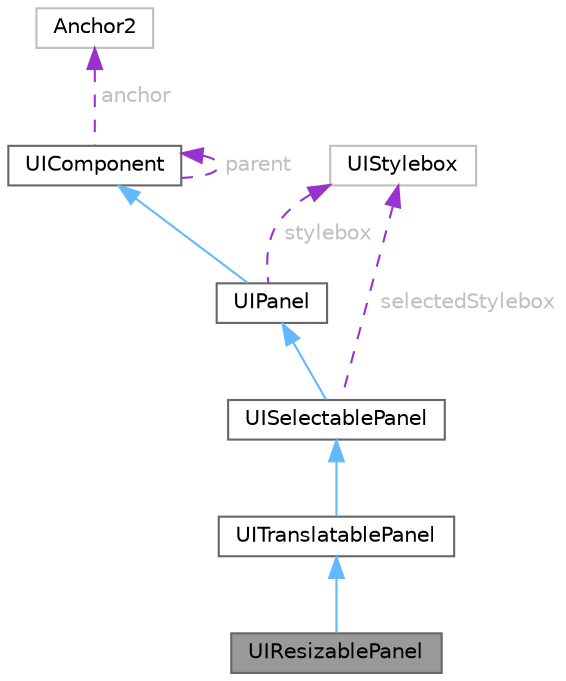 digraph "UIResizablePanel"
{
 // LATEX_PDF_SIZE
  bgcolor="transparent";
  edge [fontname=Helvetica,fontsize=10,labelfontname=Helvetica,labelfontsize=10];
  node [fontname=Helvetica,fontsize=10,shape=box,height=0.2,width=0.4];
  Node1 [id="Node000001",label="UIResizablePanel",height=0.2,width=0.4,color="gray40", fillcolor="grey60", style="filled", fontcolor="black",tooltip=" "];
  Node2 -> Node1 [id="edge1_Node000001_Node000002",dir="back",color="steelblue1",style="solid",tooltip=" "];
  Node2 [id="Node000002",label="UITranslatablePanel",height=0.2,width=0.4,color="gray40", fillcolor="white", style="filled",URL="$classUITranslatablePanel.html",tooltip=" "];
  Node3 -> Node2 [id="edge2_Node000002_Node000003",dir="back",color="steelblue1",style="solid",tooltip=" "];
  Node3 [id="Node000003",label="UISelectablePanel",height=0.2,width=0.4,color="gray40", fillcolor="white", style="filled",URL="$classUISelectablePanel.html",tooltip=" "];
  Node4 -> Node3 [id="edge3_Node000003_Node000004",dir="back",color="steelblue1",style="solid",tooltip=" "];
  Node4 [id="Node000004",label="UIPanel",height=0.2,width=0.4,color="gray40", fillcolor="white", style="filled",URL="$classUIPanel.html",tooltip=" "];
  Node5 -> Node4 [id="edge4_Node000004_Node000005",dir="back",color="steelblue1",style="solid",tooltip=" "];
  Node5 [id="Node000005",label="UIComponent",height=0.2,width=0.4,color="gray40", fillcolor="white", style="filled",URL="$classUIComponent.html",tooltip=" "];
  Node6 -> Node5 [id="edge5_Node000005_Node000006",dir="back",color="darkorchid3",style="dashed",tooltip=" ",label=" anchor",fontcolor="grey" ];
  Node6 [id="Node000006",label="Anchor2",height=0.2,width=0.4,color="grey75", fillcolor="white", style="filled",URL="$classAnchor2.html",tooltip=" "];
  Node5 -> Node5 [id="edge6_Node000005_Node000005",dir="back",color="darkorchid3",style="dashed",tooltip=" ",label=" parent",fontcolor="grey" ];
  Node7 -> Node4 [id="edge7_Node000004_Node000007",dir="back",color="darkorchid3",style="dashed",tooltip=" ",label=" stylebox",fontcolor="grey" ];
  Node7 [id="Node000007",label="UIStylebox",height=0.2,width=0.4,color="grey75", fillcolor="white", style="filled",URL="$classUIStylebox.html",tooltip=" "];
  Node7 -> Node3 [id="edge8_Node000003_Node000007",dir="back",color="darkorchid3",style="dashed",tooltip=" ",label=" selectedStylebox",fontcolor="grey" ];
}
